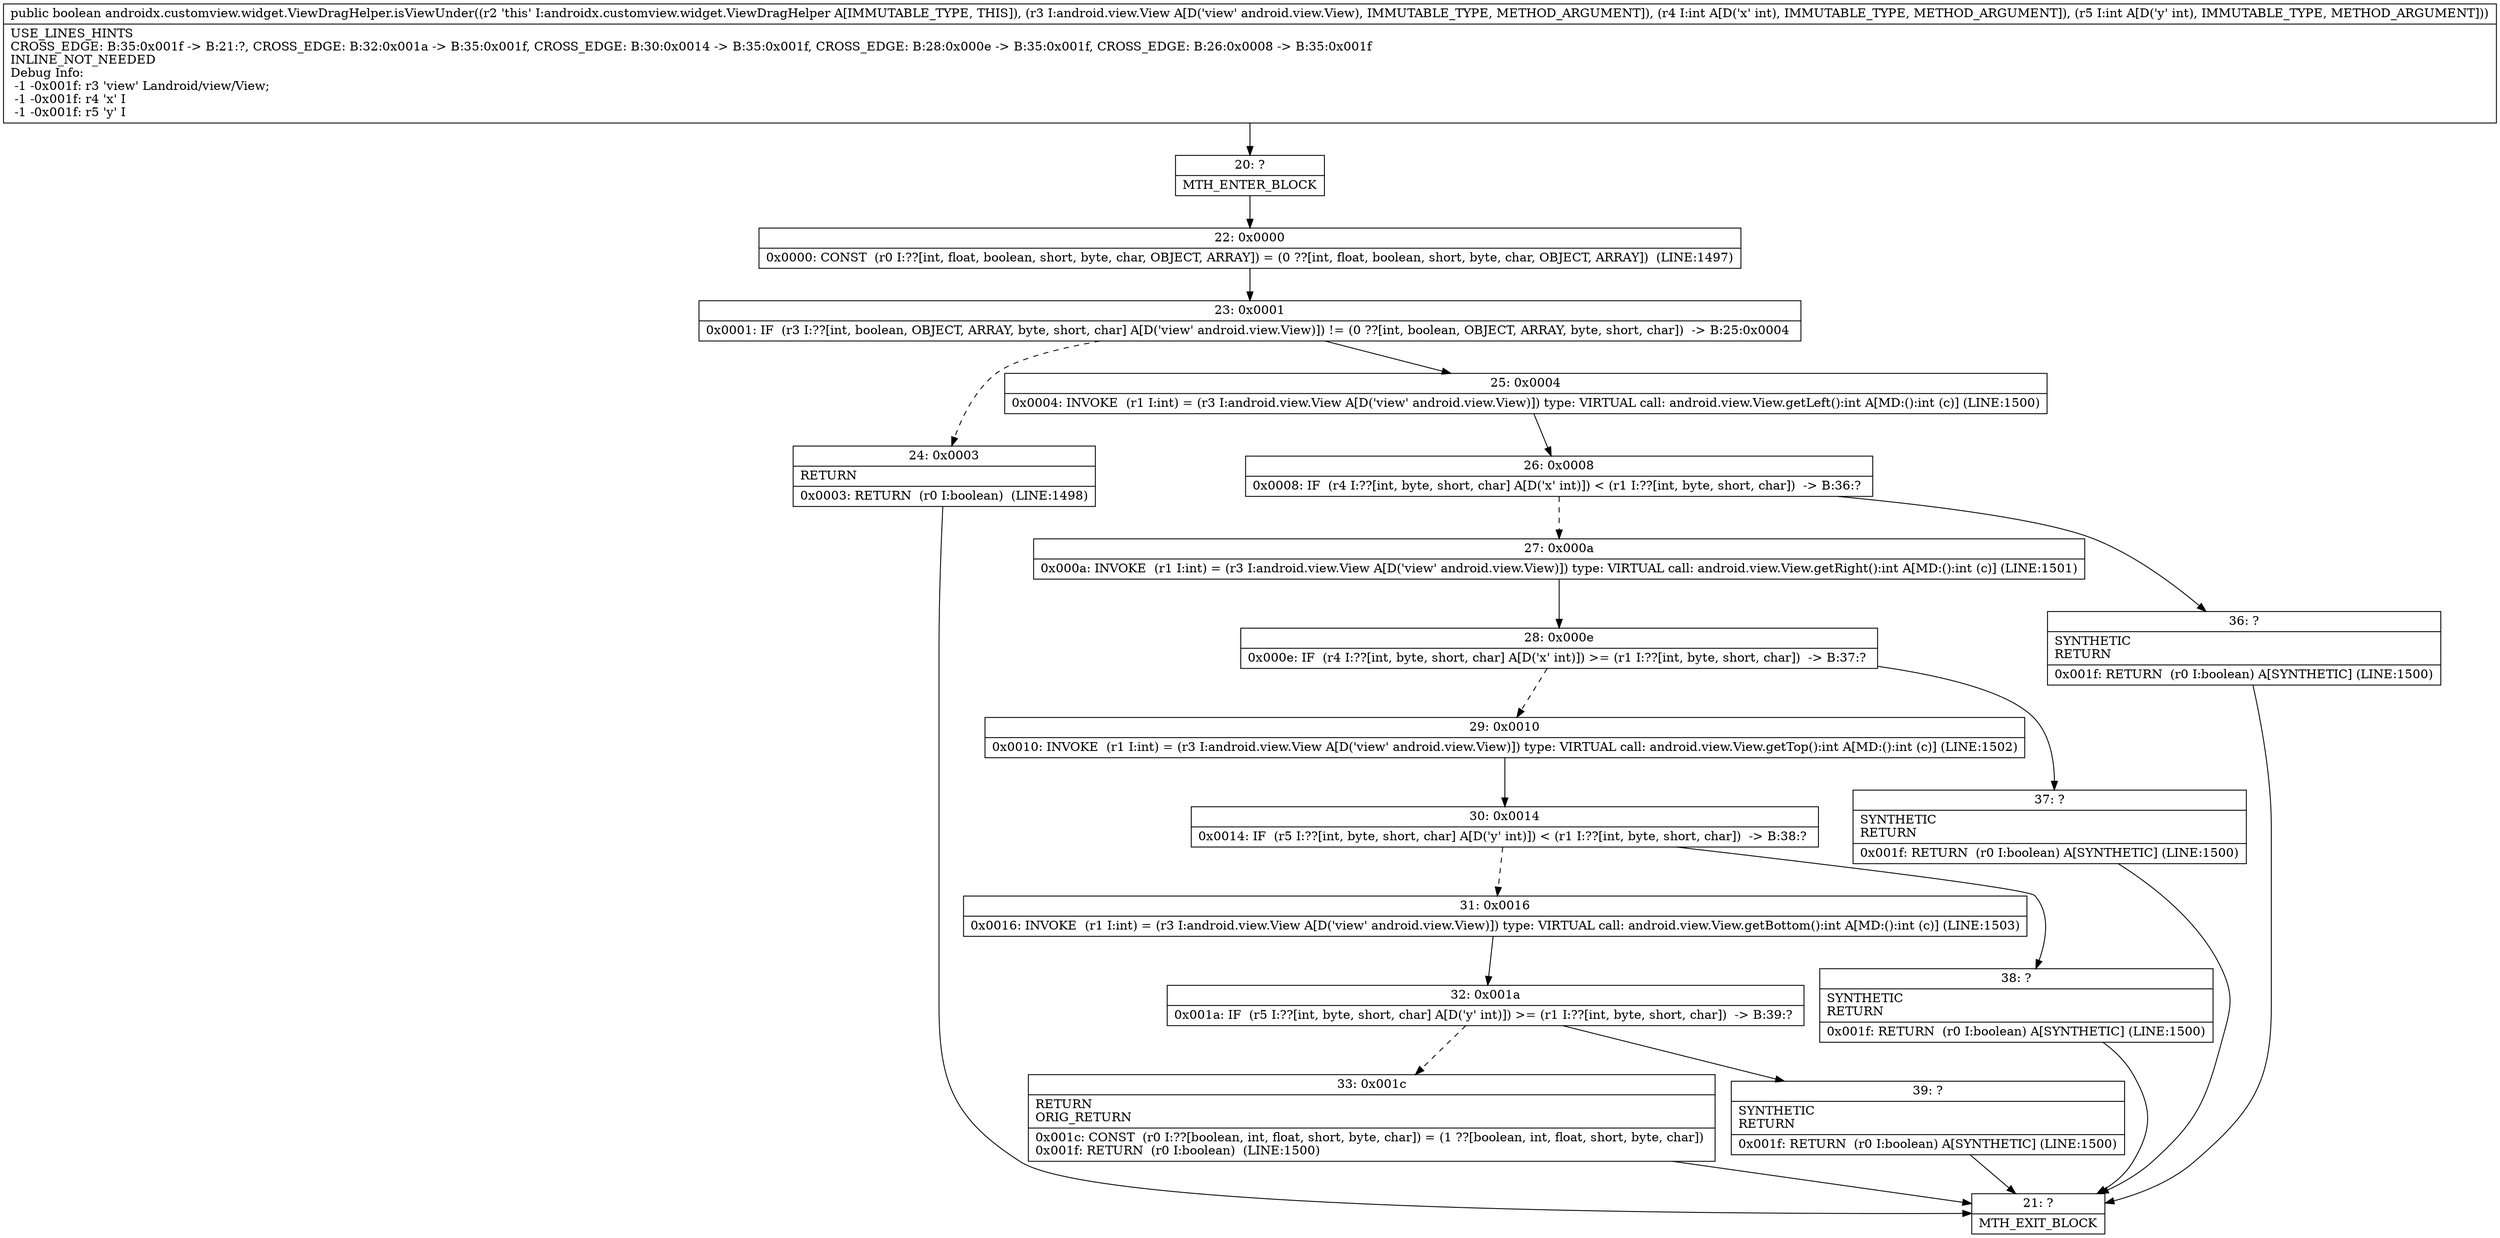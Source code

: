 digraph "CFG forandroidx.customview.widget.ViewDragHelper.isViewUnder(Landroid\/view\/View;II)Z" {
Node_20 [shape=record,label="{20\:\ ?|MTH_ENTER_BLOCK\l}"];
Node_22 [shape=record,label="{22\:\ 0x0000|0x0000: CONST  (r0 I:??[int, float, boolean, short, byte, char, OBJECT, ARRAY]) = (0 ??[int, float, boolean, short, byte, char, OBJECT, ARRAY])  (LINE:1497)\l}"];
Node_23 [shape=record,label="{23\:\ 0x0001|0x0001: IF  (r3 I:??[int, boolean, OBJECT, ARRAY, byte, short, char] A[D('view' android.view.View)]) != (0 ??[int, boolean, OBJECT, ARRAY, byte, short, char])  \-\> B:25:0x0004 \l}"];
Node_24 [shape=record,label="{24\:\ 0x0003|RETURN\l|0x0003: RETURN  (r0 I:boolean)  (LINE:1498)\l}"];
Node_21 [shape=record,label="{21\:\ ?|MTH_EXIT_BLOCK\l}"];
Node_25 [shape=record,label="{25\:\ 0x0004|0x0004: INVOKE  (r1 I:int) = (r3 I:android.view.View A[D('view' android.view.View)]) type: VIRTUAL call: android.view.View.getLeft():int A[MD:():int (c)] (LINE:1500)\l}"];
Node_26 [shape=record,label="{26\:\ 0x0008|0x0008: IF  (r4 I:??[int, byte, short, char] A[D('x' int)]) \< (r1 I:??[int, byte, short, char])  \-\> B:36:? \l}"];
Node_27 [shape=record,label="{27\:\ 0x000a|0x000a: INVOKE  (r1 I:int) = (r3 I:android.view.View A[D('view' android.view.View)]) type: VIRTUAL call: android.view.View.getRight():int A[MD:():int (c)] (LINE:1501)\l}"];
Node_28 [shape=record,label="{28\:\ 0x000e|0x000e: IF  (r4 I:??[int, byte, short, char] A[D('x' int)]) \>= (r1 I:??[int, byte, short, char])  \-\> B:37:? \l}"];
Node_29 [shape=record,label="{29\:\ 0x0010|0x0010: INVOKE  (r1 I:int) = (r3 I:android.view.View A[D('view' android.view.View)]) type: VIRTUAL call: android.view.View.getTop():int A[MD:():int (c)] (LINE:1502)\l}"];
Node_30 [shape=record,label="{30\:\ 0x0014|0x0014: IF  (r5 I:??[int, byte, short, char] A[D('y' int)]) \< (r1 I:??[int, byte, short, char])  \-\> B:38:? \l}"];
Node_31 [shape=record,label="{31\:\ 0x0016|0x0016: INVOKE  (r1 I:int) = (r3 I:android.view.View A[D('view' android.view.View)]) type: VIRTUAL call: android.view.View.getBottom():int A[MD:():int (c)] (LINE:1503)\l}"];
Node_32 [shape=record,label="{32\:\ 0x001a|0x001a: IF  (r5 I:??[int, byte, short, char] A[D('y' int)]) \>= (r1 I:??[int, byte, short, char])  \-\> B:39:? \l}"];
Node_33 [shape=record,label="{33\:\ 0x001c|RETURN\lORIG_RETURN\l|0x001c: CONST  (r0 I:??[boolean, int, float, short, byte, char]) = (1 ??[boolean, int, float, short, byte, char]) \l0x001f: RETURN  (r0 I:boolean)  (LINE:1500)\l}"];
Node_39 [shape=record,label="{39\:\ ?|SYNTHETIC\lRETURN\l|0x001f: RETURN  (r0 I:boolean) A[SYNTHETIC] (LINE:1500)\l}"];
Node_38 [shape=record,label="{38\:\ ?|SYNTHETIC\lRETURN\l|0x001f: RETURN  (r0 I:boolean) A[SYNTHETIC] (LINE:1500)\l}"];
Node_37 [shape=record,label="{37\:\ ?|SYNTHETIC\lRETURN\l|0x001f: RETURN  (r0 I:boolean) A[SYNTHETIC] (LINE:1500)\l}"];
Node_36 [shape=record,label="{36\:\ ?|SYNTHETIC\lRETURN\l|0x001f: RETURN  (r0 I:boolean) A[SYNTHETIC] (LINE:1500)\l}"];
MethodNode[shape=record,label="{public boolean androidx.customview.widget.ViewDragHelper.isViewUnder((r2 'this' I:androidx.customview.widget.ViewDragHelper A[IMMUTABLE_TYPE, THIS]), (r3 I:android.view.View A[D('view' android.view.View), IMMUTABLE_TYPE, METHOD_ARGUMENT]), (r4 I:int A[D('x' int), IMMUTABLE_TYPE, METHOD_ARGUMENT]), (r5 I:int A[D('y' int), IMMUTABLE_TYPE, METHOD_ARGUMENT]))  | USE_LINES_HINTS\lCROSS_EDGE: B:35:0x001f \-\> B:21:?, CROSS_EDGE: B:32:0x001a \-\> B:35:0x001f, CROSS_EDGE: B:30:0x0014 \-\> B:35:0x001f, CROSS_EDGE: B:28:0x000e \-\> B:35:0x001f, CROSS_EDGE: B:26:0x0008 \-\> B:35:0x001f\lINLINE_NOT_NEEDED\lDebug Info:\l  \-1 \-0x001f: r3 'view' Landroid\/view\/View;\l  \-1 \-0x001f: r4 'x' I\l  \-1 \-0x001f: r5 'y' I\l}"];
MethodNode -> Node_20;Node_20 -> Node_22;
Node_22 -> Node_23;
Node_23 -> Node_24[style=dashed];
Node_23 -> Node_25;
Node_24 -> Node_21;
Node_25 -> Node_26;
Node_26 -> Node_27[style=dashed];
Node_26 -> Node_36;
Node_27 -> Node_28;
Node_28 -> Node_29[style=dashed];
Node_28 -> Node_37;
Node_29 -> Node_30;
Node_30 -> Node_31[style=dashed];
Node_30 -> Node_38;
Node_31 -> Node_32;
Node_32 -> Node_33[style=dashed];
Node_32 -> Node_39;
Node_33 -> Node_21;
Node_39 -> Node_21;
Node_38 -> Node_21;
Node_37 -> Node_21;
Node_36 -> Node_21;
}

